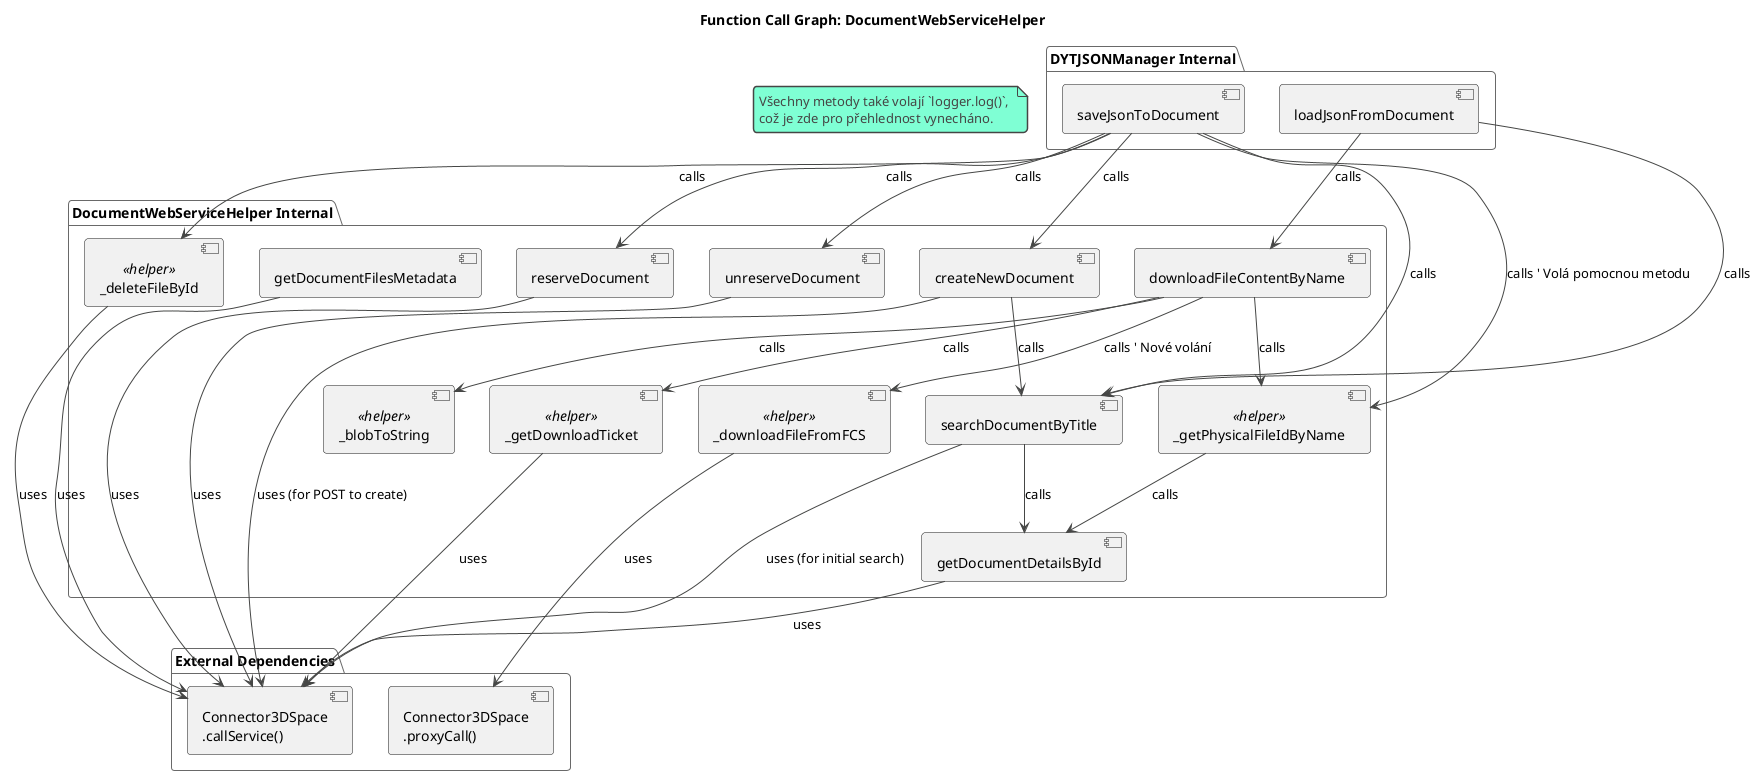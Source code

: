 @startuml FunctionCallGraph_DocumentWebServiceHelper
!theme vibrant
title Function Call Graph: DocumentWebServiceHelper

package "DocumentWebServiceHelper Internal" {
    component getDocumentDetailsById
    component searchDocumentByTitle
    component createNewDocument
    component downloadFileContentByName
    component getDocumentFilesMetadata
    component reserveDocument
    component unreserveDocument
    
    ' Pomocné metody (volané pouze interně v DocumentWebServiceHelper)
    component _getPhysicalFileIdByName <<helper>>
    component _getDownloadTicket <<helper>>
    component _downloadFileFromFCS <<helper>>
    component _blobToString <<helper>>
    component _deleteFileById <<helper>>
} 

package "DYTJSONManager Internal" {
    component saveJsonToDocument
    component loadJsonFromDocument
}

package "External Dependencies" {
    component Connector3DSpace_callService [
    Connector3DSpace
    .callService()
    ]
    component Connector3DSpace_proxyCall [
    Connector3DSpace
    .proxyCall()
    ]
}

' --- Volání z veřejných metod na jiné interní metody ---
searchDocumentByTitle --> getDocumentDetailsById : calls
createNewDocument --> searchDocumentByTitle : calls
downloadFileContentByName --> _getPhysicalFileIdByName : calls
downloadFileContentByName --> _getDownloadTicket : calls
downloadFileContentByName --> _downloadFileFromFCS : calls ' Nové volání
downloadFileContentByName --> _blobToString : calls



saveJsonToDocument --> searchDocumentByTitle : calls
saveJsonToDocument --> createNewDocument : calls
saveJsonToDocument --> reserveDocument : calls
' saveJsonToDocument --> getDocumentFilesMetadata : calls
saveJsonToDocument --> _getPhysicalFileIdByName : calls ' Volá pomocnou metodu

saveJsonToDocument --> _deleteFileById : calls
saveJsonToDocument --> unreserveDocument : calls

loadJsonFromDocument --> searchDocumentByTitle : calls
loadJsonFromDocument --> downloadFileContentByName : calls

' --- Volání z pomocných metod na jiné interní metody ---
_getPhysicalFileIdByName --> getDocumentDetailsById : calls

' --- Volání na externí závislosti (Connector3DSpace) ---
getDocumentDetailsById --> Connector3DSpace_callService : uses
' searchDocumentByTitle volá getDocumentDetailsById, které volá Connector3DSpace_callService
' createNewDocument volá searchDocumentByTitle, které volá getDocumentDetailsById, které volá Connector3DSpace_callService

searchDocumentByTitle --> Connector3DSpace_callService : uses (for initial search)
createNewDocument --> Connector3DSpace_callService : uses (for POST to create)
_getDownloadTicket --> Connector3DSpace_callService : uses

getDocumentFilesMetadata --> Connector3DSpace_callService : uses
reserveDocument --> Connector3DSpace_callService : uses
unreserveDocument --> Connector3DSpace_callService : uses
_deleteFileById --> Connector3DSpace_callService : uses

' _getPhysicalFileIdByName volá getDocumentDetailsById, které volá Connector3DSpace_callService

_downloadFileFromFCS --> Connector3DSpace_proxyCall : uses

' --- Poznámky ---
note as LoggingNote
    Všechny metody také volají `logger.log()`, 
    což je zde pro přehlednost vynecháno.
endnote

@enduml
